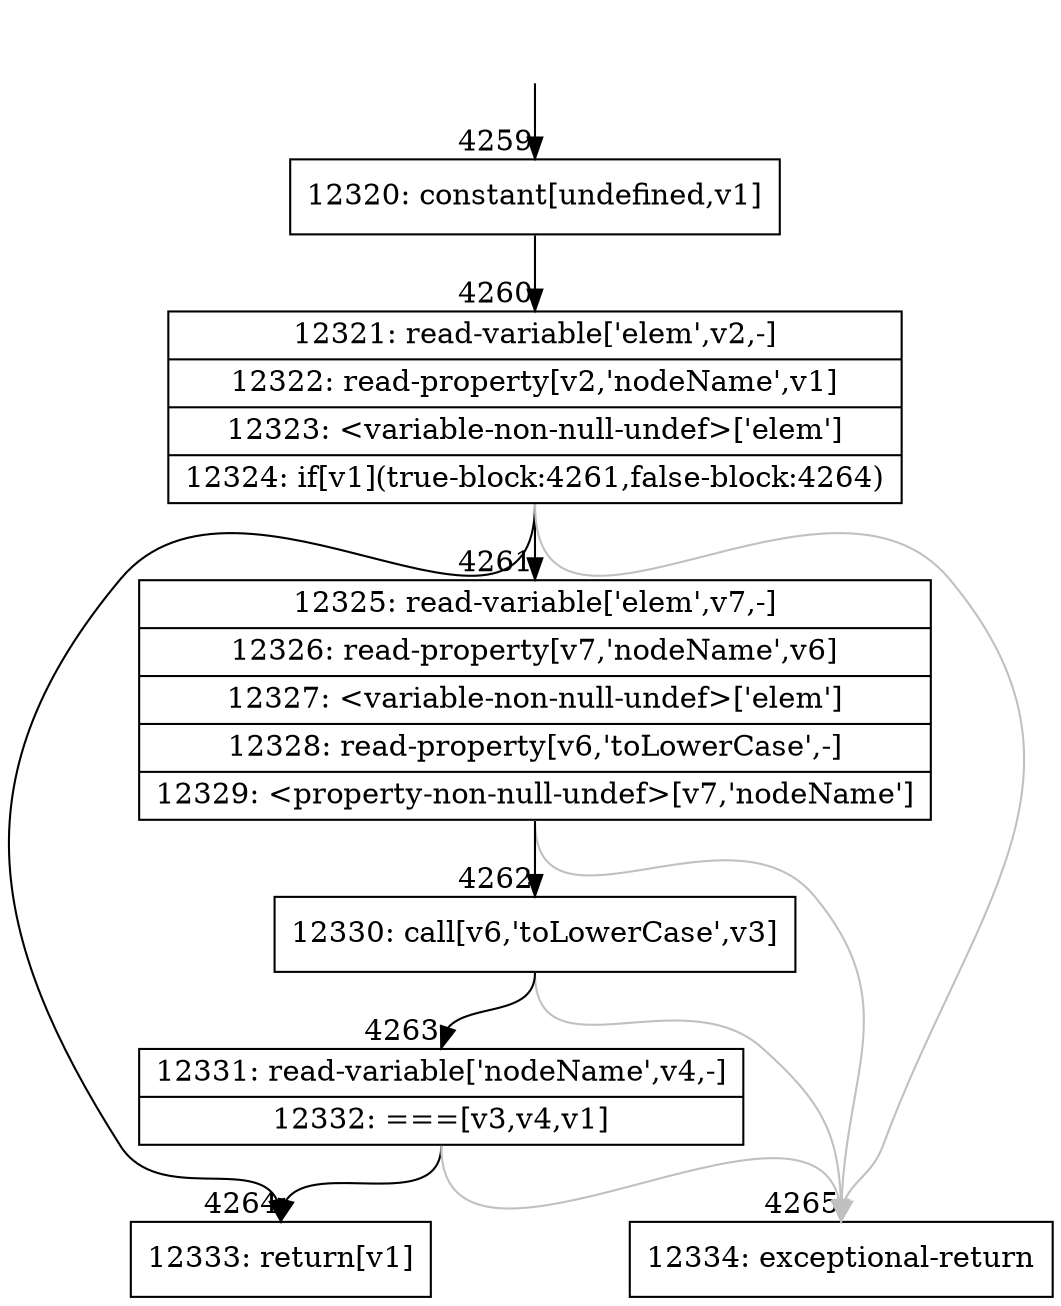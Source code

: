 digraph {
rankdir="TD"
BB_entry278[shape=none,label=""];
BB_entry278 -> BB4259 [tailport=s, headport=n, headlabel="    4259"]
BB4259 [shape=record label="{12320: constant[undefined,v1]}" ] 
BB4259 -> BB4260 [tailport=s, headport=n, headlabel="      4260"]
BB4260 [shape=record label="{12321: read-variable['elem',v2,-]|12322: read-property[v2,'nodeName',v1]|12323: \<variable-non-null-undef\>['elem']|12324: if[v1](true-block:4261,false-block:4264)}" ] 
BB4260 -> BB4264 [tailport=s, headport=n, headlabel="      4264"]
BB4260 -> BB4261 [tailport=s, headport=n, headlabel="      4261"]
BB4260 -> BB4265 [tailport=s, headport=n, color=gray, headlabel="      4265"]
BB4261 [shape=record label="{12325: read-variable['elem',v7,-]|12326: read-property[v7,'nodeName',v6]|12327: \<variable-non-null-undef\>['elem']|12328: read-property[v6,'toLowerCase',-]|12329: \<property-non-null-undef\>[v7,'nodeName']}" ] 
BB4261 -> BB4262 [tailport=s, headport=n, headlabel="      4262"]
BB4261 -> BB4265 [tailport=s, headport=n, color=gray]
BB4262 [shape=record label="{12330: call[v6,'toLowerCase',v3]}" ] 
BB4262 -> BB4263 [tailport=s, headport=n, headlabel="      4263"]
BB4262 -> BB4265 [tailport=s, headport=n, color=gray]
BB4263 [shape=record label="{12331: read-variable['nodeName',v4,-]|12332: ===[v3,v4,v1]}" ] 
BB4263 -> BB4264 [tailport=s, headport=n]
BB4263 -> BB4265 [tailport=s, headport=n, color=gray]
BB4264 [shape=record label="{12333: return[v1]}" ] 
BB4265 [shape=record label="{12334: exceptional-return}" ] 
}
